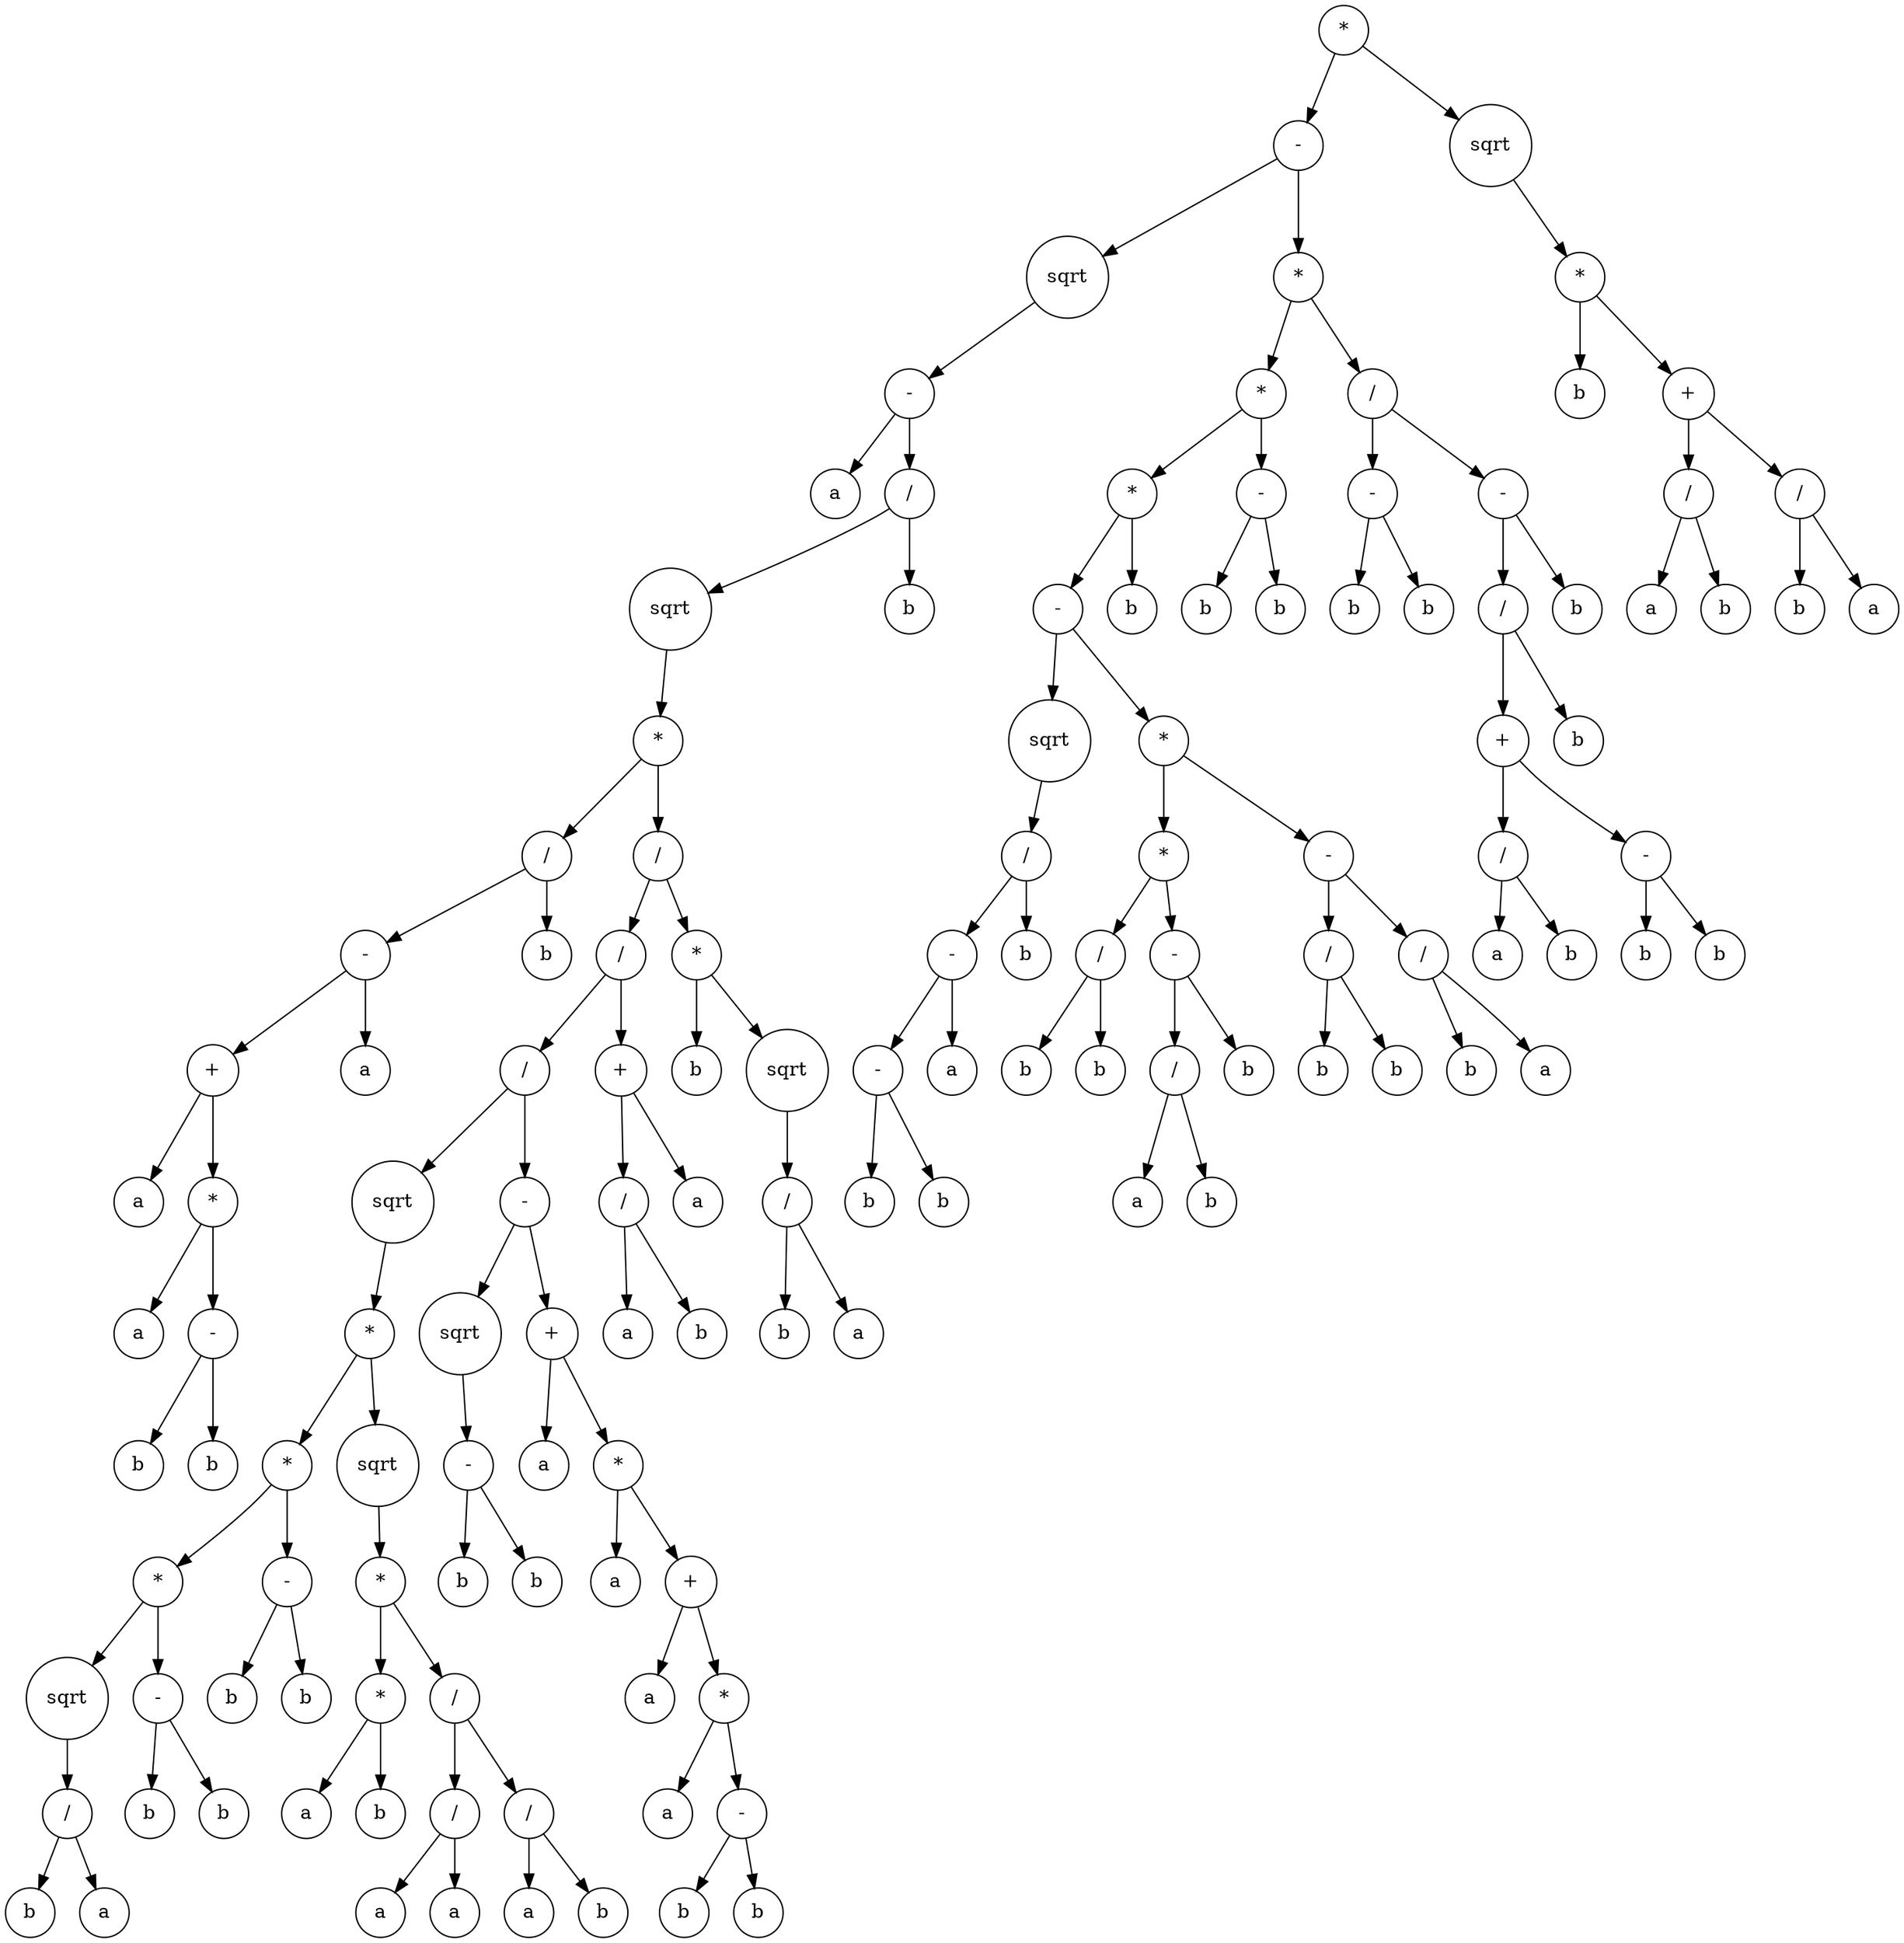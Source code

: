 digraph g {
graph [ordering=out];
node [shape=circle];
n[label = "*"];
n0[label = "-"];
n00[label = "sqrt"];
n000[label = "-"];
n0000[label = "a"];
n000 -> n0000;
n0001[label = "/"];
n00010[label = "sqrt"];
n000100[label = "*"];
n0001000[label = "/"];
n00010000[label = "-"];
n000100000[label = "+"];
n0001000000[label = "a"];
n000100000 -> n0001000000;
n0001000001[label = "*"];
n00010000010[label = "a"];
n0001000001 -> n00010000010;
n00010000011[label = "-"];
n000100000110[label = "b"];
n00010000011 -> n000100000110;
n000100000111[label = "b"];
n00010000011 -> n000100000111;
n0001000001 -> n00010000011;
n000100000 -> n0001000001;
n00010000 -> n000100000;
n000100001[label = "a"];
n00010000 -> n000100001;
n0001000 -> n00010000;
n00010001[label = "b"];
n0001000 -> n00010001;
n000100 -> n0001000;
n0001001[label = "/"];
n00010010[label = "/"];
n000100100[label = "/"];
n0001001000[label = "sqrt"];
n00010010000[label = "*"];
n000100100000[label = "*"];
n0001001000000[label = "*"];
n00010010000000[label = "sqrt"];
n000100100000000[label = "/"];
n0001001000000000[label = "b"];
n000100100000000 -> n0001001000000000;
n0001001000000001[label = "a"];
n000100100000000 -> n0001001000000001;
n00010010000000 -> n000100100000000;
n0001001000000 -> n00010010000000;
n00010010000001[label = "-"];
n000100100000010[label = "b"];
n00010010000001 -> n000100100000010;
n000100100000011[label = "b"];
n00010010000001 -> n000100100000011;
n0001001000000 -> n00010010000001;
n000100100000 -> n0001001000000;
n0001001000001[label = "-"];
n00010010000010[label = "b"];
n0001001000001 -> n00010010000010;
n00010010000011[label = "b"];
n0001001000001 -> n00010010000011;
n000100100000 -> n0001001000001;
n00010010000 -> n000100100000;
n000100100001[label = "sqrt"];
n0001001000010[label = "*"];
n00010010000100[label = "*"];
n000100100001000[label = "a"];
n00010010000100 -> n000100100001000;
n000100100001001[label = "b"];
n00010010000100 -> n000100100001001;
n0001001000010 -> n00010010000100;
n00010010000101[label = "/"];
n000100100001010[label = "/"];
n0001001000010100[label = "a"];
n000100100001010 -> n0001001000010100;
n0001001000010101[label = "a"];
n000100100001010 -> n0001001000010101;
n00010010000101 -> n000100100001010;
n000100100001011[label = "/"];
n0001001000010110[label = "a"];
n000100100001011 -> n0001001000010110;
n0001001000010111[label = "b"];
n000100100001011 -> n0001001000010111;
n00010010000101 -> n000100100001011;
n0001001000010 -> n00010010000101;
n000100100001 -> n0001001000010;
n00010010000 -> n000100100001;
n0001001000 -> n00010010000;
n000100100 -> n0001001000;
n0001001001[label = "-"];
n00010010010[label = "sqrt"];
n000100100100[label = "-"];
n0001001001000[label = "b"];
n000100100100 -> n0001001001000;
n0001001001001[label = "b"];
n000100100100 -> n0001001001001;
n00010010010 -> n000100100100;
n0001001001 -> n00010010010;
n00010010011[label = "+"];
n000100100110[label = "a"];
n00010010011 -> n000100100110;
n000100100111[label = "*"];
n0001001001110[label = "a"];
n000100100111 -> n0001001001110;
n0001001001111[label = "+"];
n00010010011110[label = "a"];
n0001001001111 -> n00010010011110;
n00010010011111[label = "*"];
n000100100111110[label = "a"];
n00010010011111 -> n000100100111110;
n000100100111111[label = "-"];
n0001001001111110[label = "b"];
n000100100111111 -> n0001001001111110;
n0001001001111111[label = "b"];
n000100100111111 -> n0001001001111111;
n00010010011111 -> n000100100111111;
n0001001001111 -> n00010010011111;
n000100100111 -> n0001001001111;
n00010010011 -> n000100100111;
n0001001001 -> n00010010011;
n000100100 -> n0001001001;
n00010010 -> n000100100;
n000100101[label = "+"];
n0001001010[label = "/"];
n00010010100[label = "a"];
n0001001010 -> n00010010100;
n00010010101[label = "b"];
n0001001010 -> n00010010101;
n000100101 -> n0001001010;
n0001001011[label = "a"];
n000100101 -> n0001001011;
n00010010 -> n000100101;
n0001001 -> n00010010;
n00010011[label = "*"];
n000100110[label = "b"];
n00010011 -> n000100110;
n000100111[label = "sqrt"];
n0001001110[label = "/"];
n00010011100[label = "b"];
n0001001110 -> n00010011100;
n00010011101[label = "a"];
n0001001110 -> n00010011101;
n000100111 -> n0001001110;
n00010011 -> n000100111;
n0001001 -> n00010011;
n000100 -> n0001001;
n00010 -> n000100;
n0001 -> n00010;
n00011[label = "b"];
n0001 -> n00011;
n000 -> n0001;
n00 -> n000;
n0 -> n00;
n01[label = "*"];
n010[label = "*"];
n0100[label = "*"];
n01000[label = "-"];
n010000[label = "sqrt"];
n0100000[label = "/"];
n01000000[label = "-"];
n010000000[label = "-"];
n0100000000[label = "b"];
n010000000 -> n0100000000;
n0100000001[label = "b"];
n010000000 -> n0100000001;
n01000000 -> n010000000;
n010000001[label = "a"];
n01000000 -> n010000001;
n0100000 -> n01000000;
n01000001[label = "b"];
n0100000 -> n01000001;
n010000 -> n0100000;
n01000 -> n010000;
n010001[label = "*"];
n0100010[label = "*"];
n01000100[label = "/"];
n010001000[label = "b"];
n01000100 -> n010001000;
n010001001[label = "b"];
n01000100 -> n010001001;
n0100010 -> n01000100;
n01000101[label = "-"];
n010001010[label = "/"];
n0100010100[label = "a"];
n010001010 -> n0100010100;
n0100010101[label = "b"];
n010001010 -> n0100010101;
n01000101 -> n010001010;
n010001011[label = "b"];
n01000101 -> n010001011;
n0100010 -> n01000101;
n010001 -> n0100010;
n0100011[label = "-"];
n01000110[label = "/"];
n010001100[label = "b"];
n01000110 -> n010001100;
n010001101[label = "b"];
n01000110 -> n010001101;
n0100011 -> n01000110;
n01000111[label = "/"];
n010001110[label = "b"];
n01000111 -> n010001110;
n010001111[label = "a"];
n01000111 -> n010001111;
n0100011 -> n01000111;
n010001 -> n0100011;
n01000 -> n010001;
n0100 -> n01000;
n01001[label = "b"];
n0100 -> n01001;
n010 -> n0100;
n0101[label = "-"];
n01010[label = "b"];
n0101 -> n01010;
n01011[label = "b"];
n0101 -> n01011;
n010 -> n0101;
n01 -> n010;
n011[label = "/"];
n0110[label = "-"];
n01100[label = "b"];
n0110 -> n01100;
n01101[label = "b"];
n0110 -> n01101;
n011 -> n0110;
n0111[label = "-"];
n01110[label = "/"];
n011100[label = "+"];
n0111000[label = "/"];
n01110000[label = "a"];
n0111000 -> n01110000;
n01110001[label = "b"];
n0111000 -> n01110001;
n011100 -> n0111000;
n0111001[label = "-"];
n01110010[label = "b"];
n0111001 -> n01110010;
n01110011[label = "b"];
n0111001 -> n01110011;
n011100 -> n0111001;
n01110 -> n011100;
n011101[label = "b"];
n01110 -> n011101;
n0111 -> n01110;
n01111[label = "b"];
n0111 -> n01111;
n011 -> n0111;
n01 -> n011;
n0 -> n01;
n -> n0;
n1[label = "sqrt"];
n10[label = "*"];
n100[label = "b"];
n10 -> n100;
n101[label = "+"];
n1010[label = "/"];
n10100[label = "a"];
n1010 -> n10100;
n10101[label = "b"];
n1010 -> n10101;
n101 -> n1010;
n1011[label = "/"];
n10110[label = "b"];
n1011 -> n10110;
n10111[label = "a"];
n1011 -> n10111;
n101 -> n1011;
n10 -> n101;
n1 -> n10;
n -> n1;
}
